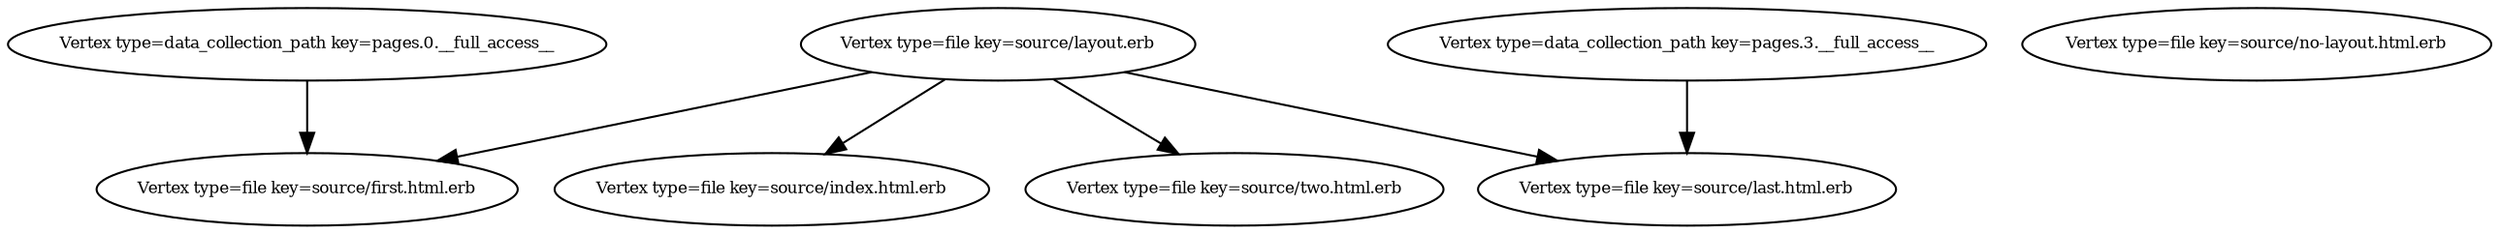 digraph Middleman__Dependencies__DirectedAdjacencyGraph {
    <Vertex type=data_collection_path key=pages.0.__full_access__> [
        fontsize = 8,
        label = <Vertex type=data_collection_path key=pages.0.__full_access__>
    ]

    <Vertex type=data_collection_path key=pages.3.__full_access__> [
        fontsize = 8,
        label = <Vertex type=data_collection_path key=pages.3.__full_access__>
    ]

    <Vertex type=file key=source/first.html.erb> [
        fontsize = 8,
        label = <Vertex type=file key=source/first.html.erb>
    ]

    <Vertex type=file key=source/index.html.erb> [
        fontsize = 8,
        label = <Vertex type=file key=source/index.html.erb>
    ]

    <Vertex type=file key=source/last.html.erb> [
        fontsize = 8,
        label = <Vertex type=file key=source/last.html.erb>
    ]

    <Vertex type=file key=source/layout.erb> [
        fontsize = 8,
        label = <Vertex type=file key=source/layout.erb>
    ]

    <Vertex type=file key=source/no-layout.html.erb> [
        fontsize = 8,
        label = <Vertex type=file key=source/no-layout.html.erb>
    ]

    <Vertex type=file key=source/two.html.erb> [
        fontsize = 8,
        label = <Vertex type=file key=source/two.html.erb>
    ]

    <Vertex type=data_collection_path key=pages.0.__full_access__> -> <Vertex type=file key=source/first.html.erb> [
        fontsize = 8
    ]

    <Vertex type=data_collection_path key=pages.3.__full_access__> -> <Vertex type=file key=source/last.html.erb> [
        fontsize = 8
    ]

    <Vertex type=file key=source/layout.erb> -> <Vertex type=file key=source/first.html.erb> [
        fontsize = 8
    ]

    <Vertex type=file key=source/layout.erb> -> <Vertex type=file key=source/index.html.erb> [
        fontsize = 8
    ]

    <Vertex type=file key=source/layout.erb> -> <Vertex type=file key=source/last.html.erb> [
        fontsize = 8
    ]

    <Vertex type=file key=source/layout.erb> -> <Vertex type=file key=source/two.html.erb> [
        fontsize = 8
    ]
}
